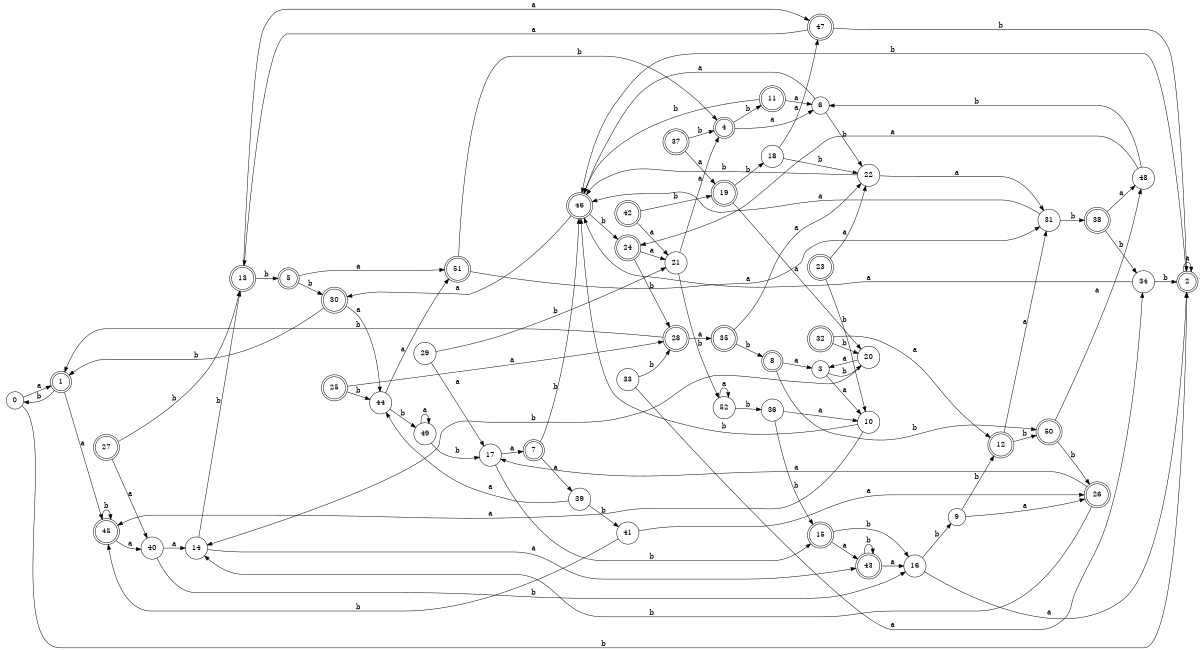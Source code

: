 digraph n43_8 {
__start0 [label="" shape="none"];

rankdir=LR;
size="8,5";

s0 [style="filled", color="black", fillcolor="white" shape="circle", label="0"];
s1 [style="rounded,filled", color="black", fillcolor="white" shape="doublecircle", label="1"];
s2 [style="rounded,filled", color="black", fillcolor="white" shape="doublecircle", label="2"];
s3 [style="filled", color="black", fillcolor="white" shape="circle", label="3"];
s4 [style="rounded,filled", color="black", fillcolor="white" shape="doublecircle", label="4"];
s5 [style="rounded,filled", color="black", fillcolor="white" shape="doublecircle", label="5"];
s6 [style="filled", color="black", fillcolor="white" shape="circle", label="6"];
s7 [style="rounded,filled", color="black", fillcolor="white" shape="doublecircle", label="7"];
s8 [style="rounded,filled", color="black", fillcolor="white" shape="doublecircle", label="8"];
s9 [style="filled", color="black", fillcolor="white" shape="circle", label="9"];
s10 [style="filled", color="black", fillcolor="white" shape="circle", label="10"];
s11 [style="rounded,filled", color="black", fillcolor="white" shape="doublecircle", label="11"];
s12 [style="rounded,filled", color="black", fillcolor="white" shape="doublecircle", label="12"];
s13 [style="rounded,filled", color="black", fillcolor="white" shape="doublecircle", label="13"];
s14 [style="filled", color="black", fillcolor="white" shape="circle", label="14"];
s15 [style="rounded,filled", color="black", fillcolor="white" shape="doublecircle", label="15"];
s16 [style="filled", color="black", fillcolor="white" shape="circle", label="16"];
s17 [style="filled", color="black", fillcolor="white" shape="circle", label="17"];
s18 [style="filled", color="black", fillcolor="white" shape="circle", label="18"];
s19 [style="rounded,filled", color="black", fillcolor="white" shape="doublecircle", label="19"];
s20 [style="filled", color="black", fillcolor="white" shape="circle", label="20"];
s21 [style="filled", color="black", fillcolor="white" shape="circle", label="21"];
s22 [style="filled", color="black", fillcolor="white" shape="circle", label="22"];
s23 [style="rounded,filled", color="black", fillcolor="white" shape="doublecircle", label="23"];
s24 [style="rounded,filled", color="black", fillcolor="white" shape="doublecircle", label="24"];
s25 [style="rounded,filled", color="black", fillcolor="white" shape="doublecircle", label="25"];
s26 [style="rounded,filled", color="black", fillcolor="white" shape="doublecircle", label="26"];
s27 [style="rounded,filled", color="black", fillcolor="white" shape="doublecircle", label="27"];
s28 [style="rounded,filled", color="black", fillcolor="white" shape="doublecircle", label="28"];
s29 [style="filled", color="black", fillcolor="white" shape="circle", label="29"];
s30 [style="rounded,filled", color="black", fillcolor="white" shape="doublecircle", label="30"];
s31 [style="filled", color="black", fillcolor="white" shape="circle", label="31"];
s32 [style="rounded,filled", color="black", fillcolor="white" shape="doublecircle", label="32"];
s33 [style="filled", color="black", fillcolor="white" shape="circle", label="33"];
s34 [style="filled", color="black", fillcolor="white" shape="circle", label="34"];
s35 [style="rounded,filled", color="black", fillcolor="white" shape="doublecircle", label="35"];
s36 [style="filled", color="black", fillcolor="white" shape="circle", label="36"];
s37 [style="rounded,filled", color="black", fillcolor="white" shape="doublecircle", label="37"];
s38 [style="rounded,filled", color="black", fillcolor="white" shape="doublecircle", label="38"];
s39 [style="filled", color="black", fillcolor="white" shape="circle", label="39"];
s40 [style="filled", color="black", fillcolor="white" shape="circle", label="40"];
s41 [style="filled", color="black", fillcolor="white" shape="circle", label="41"];
s42 [style="rounded,filled", color="black", fillcolor="white" shape="doublecircle", label="42"];
s43 [style="rounded,filled", color="black", fillcolor="white" shape="doublecircle", label="43"];
s44 [style="filled", color="black", fillcolor="white" shape="circle", label="44"];
s45 [style="rounded,filled", color="black", fillcolor="white" shape="doublecircle", label="45"];
s46 [style="rounded,filled", color="black", fillcolor="white" shape="doublecircle", label="46"];
s47 [style="rounded,filled", color="black", fillcolor="white" shape="doublecircle", label="47"];
s48 [style="filled", color="black", fillcolor="white" shape="circle", label="48"];
s49 [style="filled", color="black", fillcolor="white" shape="circle", label="49"];
s50 [style="rounded,filled", color="black", fillcolor="white" shape="doublecircle", label="50"];
s51 [style="rounded,filled", color="black", fillcolor="white" shape="doublecircle", label="51"];
s52 [style="filled", color="black", fillcolor="white" shape="circle", label="52"];
s0 -> s1 [label="a"];
s0 -> s2 [label="b"];
s1 -> s45 [label="a"];
s1 -> s0 [label="b"];
s2 -> s2 [label="a"];
s2 -> s46 [label="b"];
s3 -> s10 [label="a"];
s3 -> s20 [label="b"];
s4 -> s6 [label="a"];
s4 -> s11 [label="b"];
s5 -> s51 [label="a"];
s5 -> s30 [label="b"];
s6 -> s46 [label="a"];
s6 -> s22 [label="b"];
s7 -> s39 [label="a"];
s7 -> s46 [label="b"];
s8 -> s3 [label="a"];
s8 -> s50 [label="b"];
s9 -> s26 [label="a"];
s9 -> s12 [label="b"];
s10 -> s45 [label="a"];
s10 -> s46 [label="b"];
s11 -> s6 [label="a"];
s11 -> s46 [label="b"];
s12 -> s31 [label="a"];
s12 -> s50 [label="b"];
s13 -> s47 [label="a"];
s13 -> s5 [label="b"];
s14 -> s43 [label="a"];
s14 -> s13 [label="b"];
s15 -> s43 [label="a"];
s15 -> s16 [label="b"];
s16 -> s2 [label="a"];
s16 -> s9 [label="b"];
s17 -> s7 [label="a"];
s17 -> s15 [label="b"];
s18 -> s47 [label="a"];
s18 -> s22 [label="b"];
s19 -> s20 [label="a"];
s19 -> s18 [label="b"];
s20 -> s3 [label="a"];
s20 -> s14 [label="b"];
s21 -> s4 [label="a"];
s21 -> s52 [label="b"];
s22 -> s31 [label="a"];
s22 -> s46 [label="b"];
s23 -> s22 [label="a"];
s23 -> s10 [label="b"];
s24 -> s21 [label="a"];
s24 -> s28 [label="b"];
s25 -> s28 [label="a"];
s25 -> s44 [label="b"];
s26 -> s17 [label="a"];
s26 -> s14 [label="b"];
s27 -> s40 [label="a"];
s27 -> s13 [label="b"];
s28 -> s35 [label="a"];
s28 -> s1 [label="b"];
s29 -> s17 [label="a"];
s29 -> s21 [label="b"];
s30 -> s44 [label="a"];
s30 -> s1 [label="b"];
s31 -> s46 [label="a"];
s31 -> s38 [label="b"];
s32 -> s12 [label="a"];
s32 -> s20 [label="b"];
s33 -> s34 [label="a"];
s33 -> s28 [label="b"];
s34 -> s46 [label="a"];
s34 -> s2 [label="b"];
s35 -> s22 [label="a"];
s35 -> s8 [label="b"];
s36 -> s10 [label="a"];
s36 -> s15 [label="b"];
s37 -> s19 [label="a"];
s37 -> s4 [label="b"];
s38 -> s48 [label="a"];
s38 -> s34 [label="b"];
s39 -> s44 [label="a"];
s39 -> s41 [label="b"];
s40 -> s14 [label="a"];
s40 -> s16 [label="b"];
s41 -> s26 [label="a"];
s41 -> s45 [label="b"];
s42 -> s21 [label="a"];
s42 -> s19 [label="b"];
s43 -> s16 [label="a"];
s43 -> s43 [label="b"];
s44 -> s51 [label="a"];
s44 -> s49 [label="b"];
s45 -> s40 [label="a"];
s45 -> s45 [label="b"];
s46 -> s30 [label="a"];
s46 -> s24 [label="b"];
s47 -> s13 [label="a"];
s47 -> s2 [label="b"];
s48 -> s24 [label="a"];
s48 -> s6 [label="b"];
s49 -> s49 [label="a"];
s49 -> s17 [label="b"];
s50 -> s48 [label="a"];
s50 -> s26 [label="b"];
s51 -> s31 [label="a"];
s51 -> s4 [label="b"];
s52 -> s52 [label="a"];
s52 -> s36 [label="b"];

}